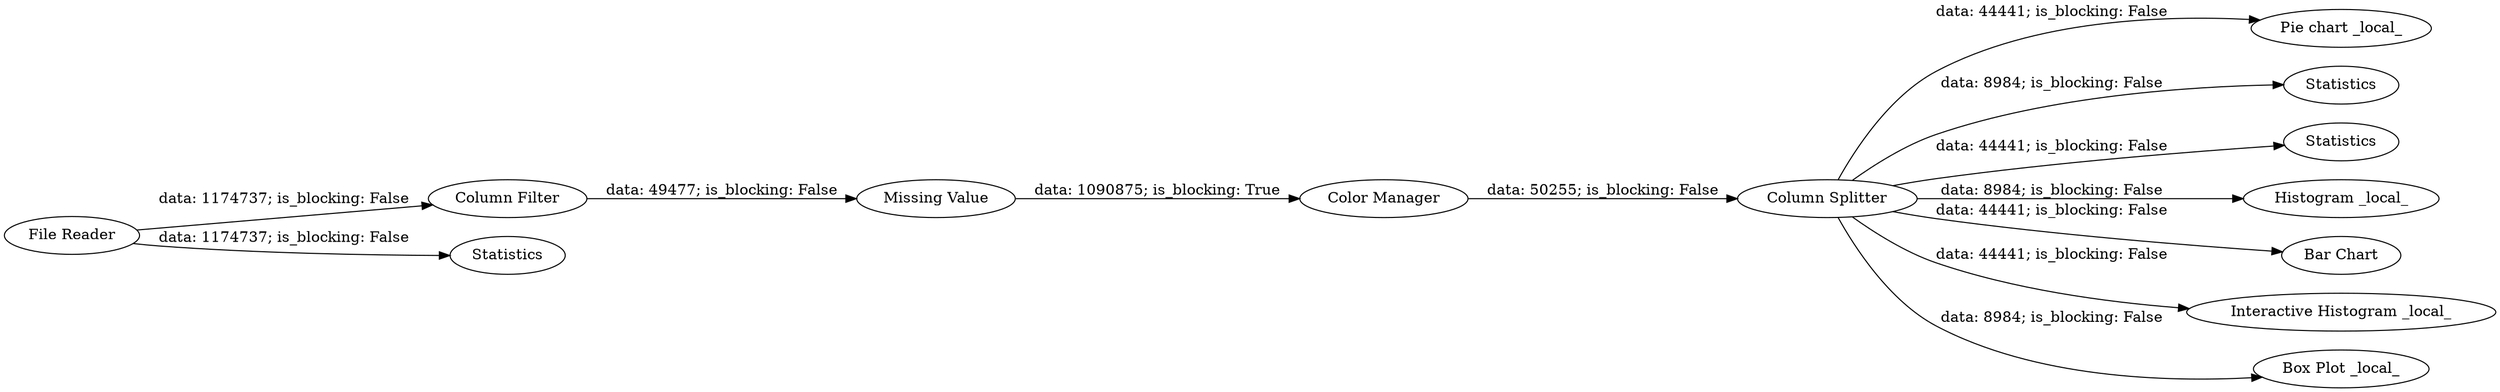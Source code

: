digraph {
	"-4454565071121454032_1" [label="File Reader"]
	"-4454565071121454032_10" [label="Pie chart _local_"]
	"-4454565071121454032_11" [label=Statistics]
	"-4454565071121454032_3" [label="Column Filter"]
	"-4454565071121454032_7" [label=Statistics]
	"-4454565071121454032_4" [label="Missing Value"]
	"-4454565071121454032_6" [label="Column Splitter"]
	"-4454565071121454032_12" [label="Histogram _local_"]
	"-4454565071121454032_2" [label=Statistics]
	"-4454565071121454032_8" [label="Bar Chart"]
	"-4454565071121454032_9" [label="Interactive Histogram _local_"]
	"-4454565071121454032_5" [label="Color Manager"]
	"-4454565071121454032_13" [label="Box Plot _local_"]
	"-4454565071121454032_4" -> "-4454565071121454032_5" [label="data: 1090875; is_blocking: True"]
	"-4454565071121454032_6" -> "-4454565071121454032_10" [label="data: 44441; is_blocking: False"]
	"-4454565071121454032_6" -> "-4454565071121454032_12" [label="data: 8984; is_blocking: False"]
	"-4454565071121454032_6" -> "-4454565071121454032_11" [label="data: 8984; is_blocking: False"]
	"-4454565071121454032_3" -> "-4454565071121454032_4" [label="data: 49477; is_blocking: False"]
	"-4454565071121454032_1" -> "-4454565071121454032_3" [label="data: 1174737; is_blocking: False"]
	"-4454565071121454032_6" -> "-4454565071121454032_8" [label="data: 44441; is_blocking: False"]
	"-4454565071121454032_1" -> "-4454565071121454032_2" [label="data: 1174737; is_blocking: False"]
	"-4454565071121454032_6" -> "-4454565071121454032_13" [label="data: 8984; is_blocking: False"]
	"-4454565071121454032_5" -> "-4454565071121454032_6" [label="data: 50255; is_blocking: False"]
	"-4454565071121454032_6" -> "-4454565071121454032_7" [label="data: 44441; is_blocking: False"]
	"-4454565071121454032_6" -> "-4454565071121454032_9" [label="data: 44441; is_blocking: False"]
	rankdir=LR
}

